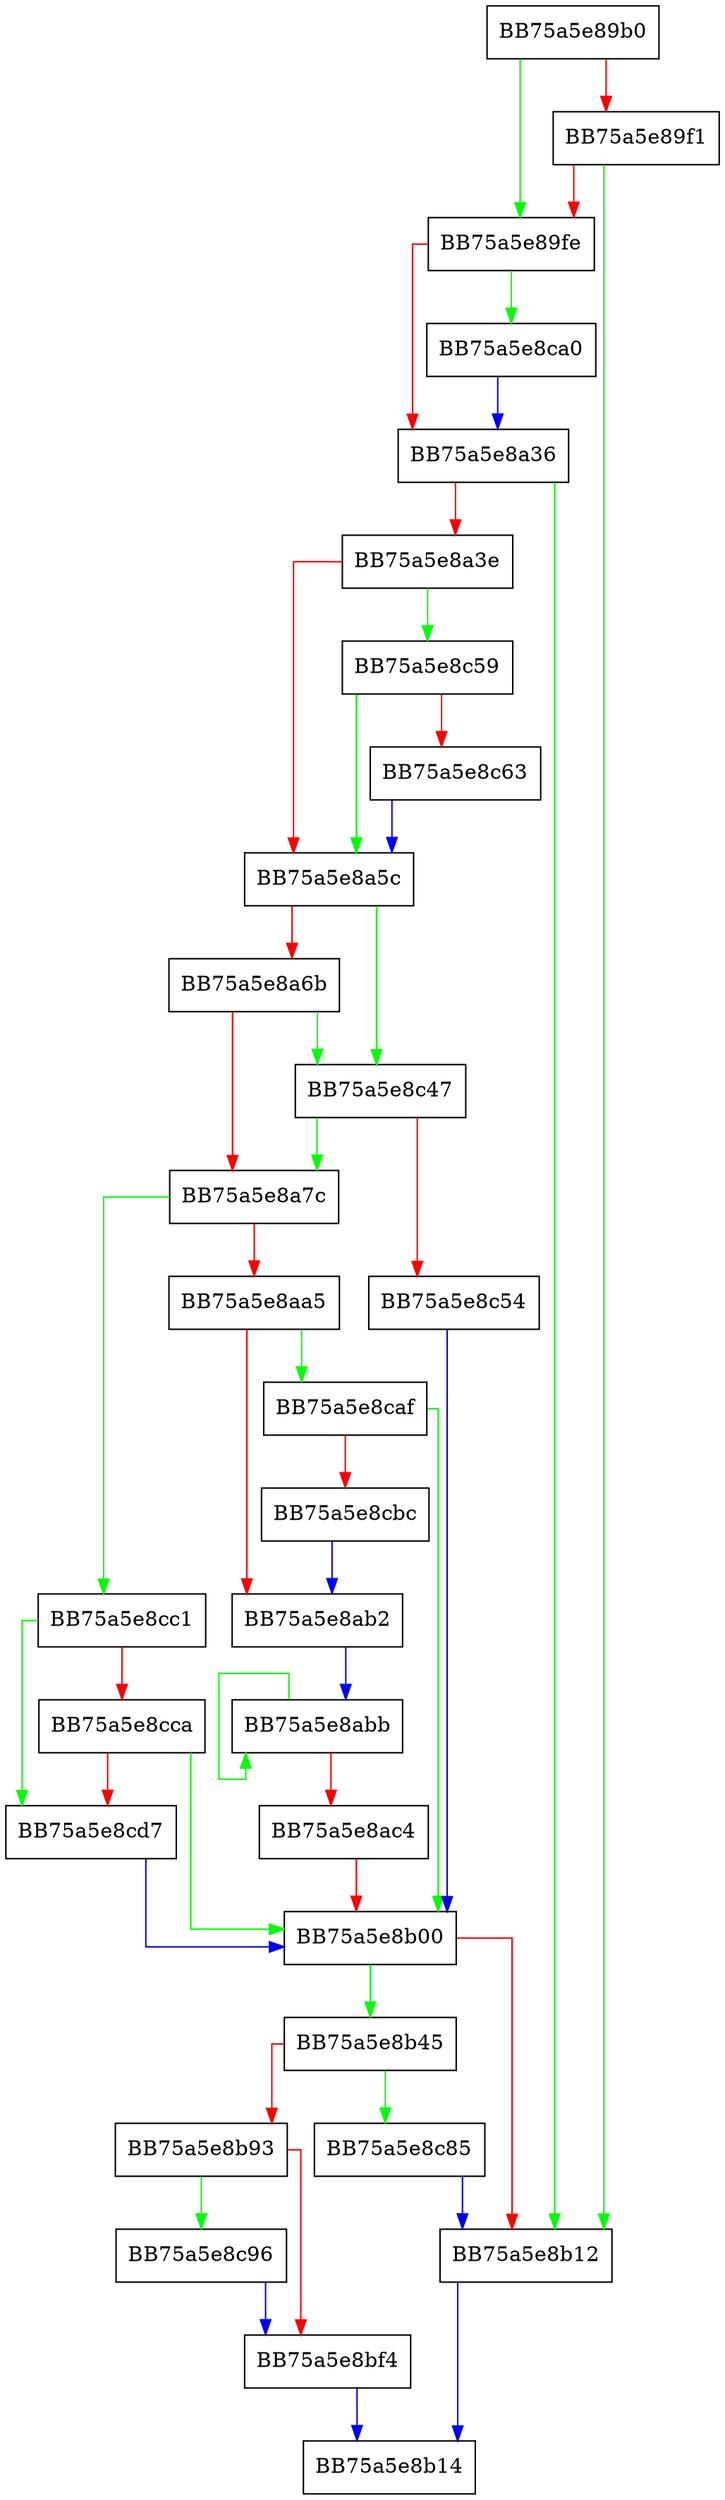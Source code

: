 digraph resize_VMM {
  node [shape="box"];
  graph [splines=ortho];
  BB75a5e89b0 -> BB75a5e89fe [color="green"];
  BB75a5e89b0 -> BB75a5e89f1 [color="red"];
  BB75a5e89f1 -> BB75a5e8b12 [color="green"];
  BB75a5e89f1 -> BB75a5e89fe [color="red"];
  BB75a5e89fe -> BB75a5e8ca0 [color="green"];
  BB75a5e89fe -> BB75a5e8a36 [color="red"];
  BB75a5e8a36 -> BB75a5e8b12 [color="green"];
  BB75a5e8a36 -> BB75a5e8a3e [color="red"];
  BB75a5e8a3e -> BB75a5e8c59 [color="green"];
  BB75a5e8a3e -> BB75a5e8a5c [color="red"];
  BB75a5e8a5c -> BB75a5e8c47 [color="green"];
  BB75a5e8a5c -> BB75a5e8a6b [color="red"];
  BB75a5e8a6b -> BB75a5e8c47 [color="green"];
  BB75a5e8a6b -> BB75a5e8a7c [color="red"];
  BB75a5e8a7c -> BB75a5e8cc1 [color="green"];
  BB75a5e8a7c -> BB75a5e8aa5 [color="red"];
  BB75a5e8aa5 -> BB75a5e8caf [color="green"];
  BB75a5e8aa5 -> BB75a5e8ab2 [color="red"];
  BB75a5e8ab2 -> BB75a5e8abb [color="blue"];
  BB75a5e8abb -> BB75a5e8abb [color="green"];
  BB75a5e8abb -> BB75a5e8ac4 [color="red"];
  BB75a5e8ac4 -> BB75a5e8b00 [color="red"];
  BB75a5e8b00 -> BB75a5e8b45 [color="green"];
  BB75a5e8b00 -> BB75a5e8b12 [color="red"];
  BB75a5e8b12 -> BB75a5e8b14 [color="blue"];
  BB75a5e8b45 -> BB75a5e8c85 [color="green"];
  BB75a5e8b45 -> BB75a5e8b93 [color="red"];
  BB75a5e8b93 -> BB75a5e8c96 [color="green"];
  BB75a5e8b93 -> BB75a5e8bf4 [color="red"];
  BB75a5e8bf4 -> BB75a5e8b14 [color="blue"];
  BB75a5e8c47 -> BB75a5e8a7c [color="green"];
  BB75a5e8c47 -> BB75a5e8c54 [color="red"];
  BB75a5e8c54 -> BB75a5e8b00 [color="blue"];
  BB75a5e8c59 -> BB75a5e8a5c [color="green"];
  BB75a5e8c59 -> BB75a5e8c63 [color="red"];
  BB75a5e8c63 -> BB75a5e8a5c [color="blue"];
  BB75a5e8c85 -> BB75a5e8b12 [color="blue"];
  BB75a5e8c96 -> BB75a5e8bf4 [color="blue"];
  BB75a5e8ca0 -> BB75a5e8a36 [color="blue"];
  BB75a5e8caf -> BB75a5e8b00 [color="green"];
  BB75a5e8caf -> BB75a5e8cbc [color="red"];
  BB75a5e8cbc -> BB75a5e8ab2 [color="blue"];
  BB75a5e8cc1 -> BB75a5e8cd7 [color="green"];
  BB75a5e8cc1 -> BB75a5e8cca [color="red"];
  BB75a5e8cca -> BB75a5e8b00 [color="green"];
  BB75a5e8cca -> BB75a5e8cd7 [color="red"];
  BB75a5e8cd7 -> BB75a5e8b00 [color="blue"];
}